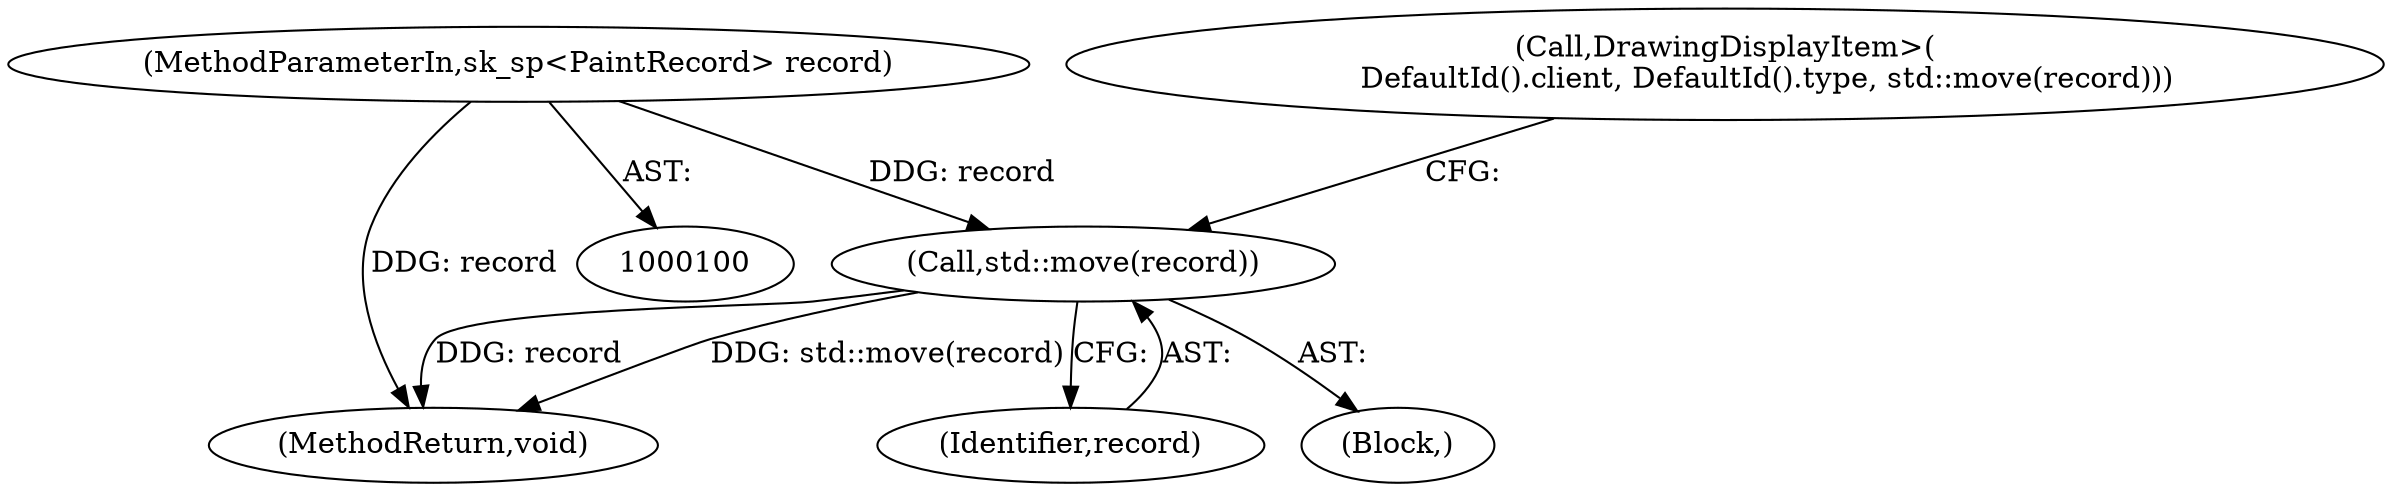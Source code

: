digraph "0_Chrome_f911e11e7f6b5c0d6f5ee694a9871de6619889f7_35@API" {
"1000125" [label="(Call,std::move(record))"];
"1000101" [label="(MethodParameterIn,sk_sp<PaintRecord> record)"];
"1000125" [label="(Call,std::move(record))"];
"1000115" [label="(Call,DrawingDisplayItem>(\n         DefaultId().client, DefaultId().type, std::move(record)))"];
"1000121" [label="(Block,)"];
"1000142" [label="(MethodReturn,void)"];
"1000101" [label="(MethodParameterIn,sk_sp<PaintRecord> record)"];
"1000126" [label="(Identifier,record)"];
"1000125" -> "1000121"  [label="AST: "];
"1000125" -> "1000126"  [label="CFG: "];
"1000126" -> "1000125"  [label="AST: "];
"1000115" -> "1000125"  [label="CFG: "];
"1000125" -> "1000142"  [label="DDG: record"];
"1000125" -> "1000142"  [label="DDG: std::move(record)"];
"1000101" -> "1000125"  [label="DDG: record"];
"1000101" -> "1000100"  [label="AST: "];
"1000101" -> "1000142"  [label="DDG: record"];
}
